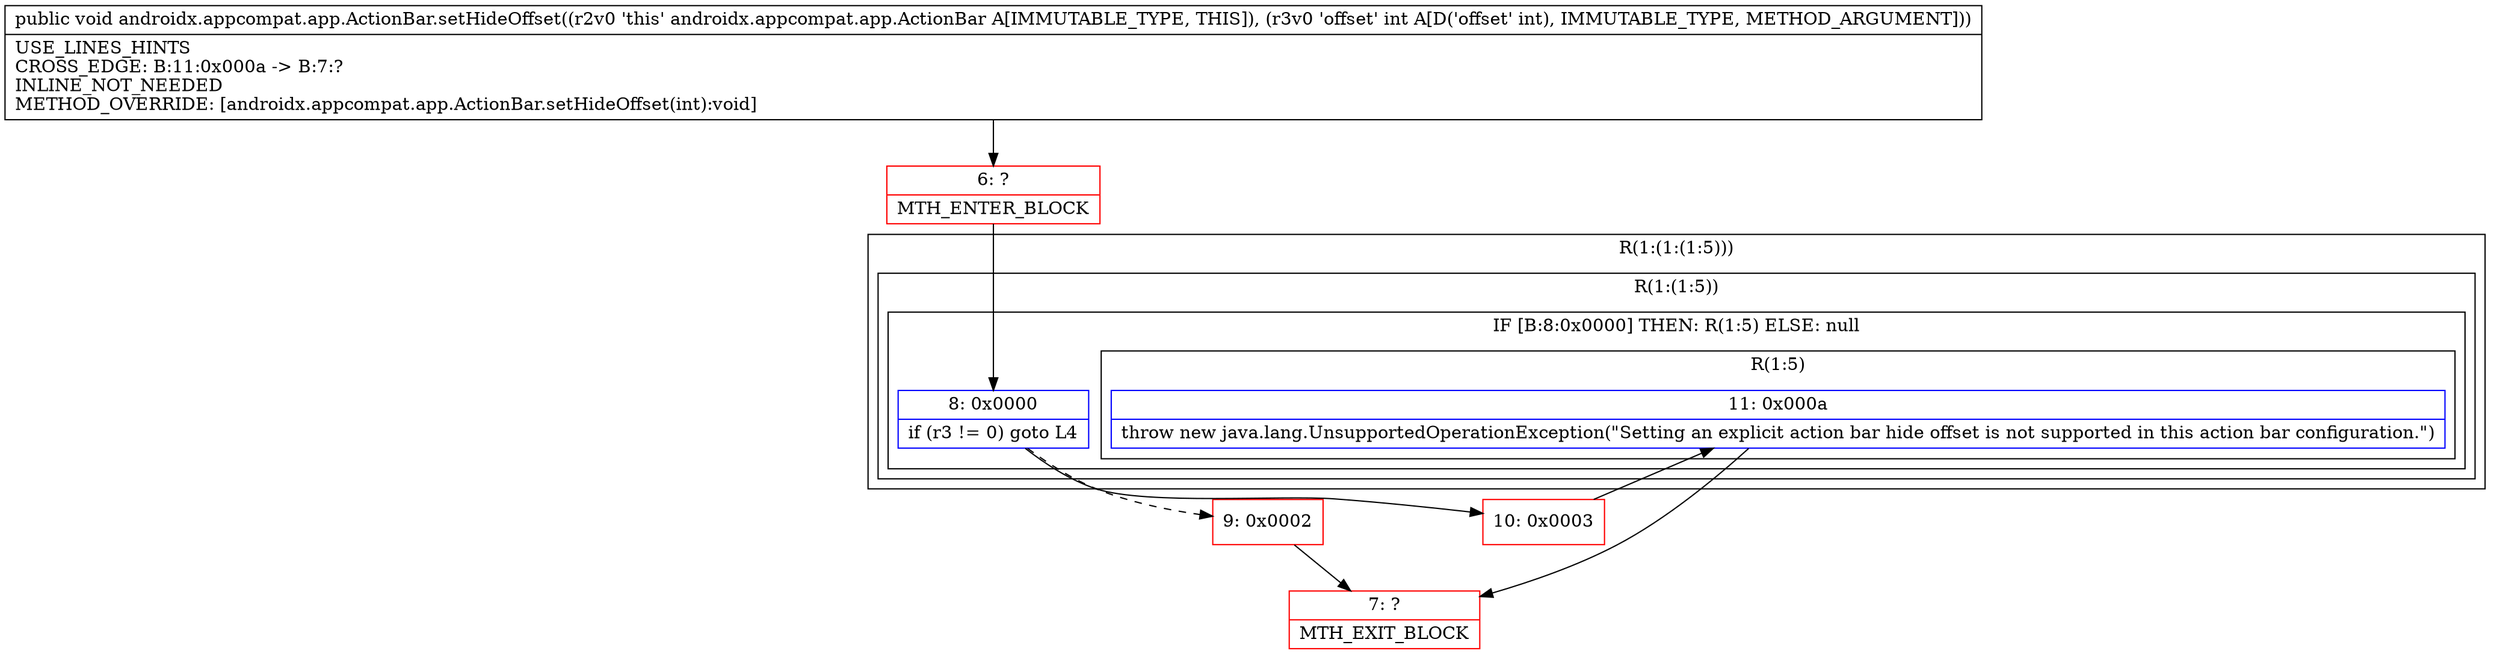 digraph "CFG forandroidx.appcompat.app.ActionBar.setHideOffset(I)V" {
subgraph cluster_Region_1829767092 {
label = "R(1:(1:(1:5)))";
node [shape=record,color=blue];
subgraph cluster_Region_1801647022 {
label = "R(1:(1:5))";
node [shape=record,color=blue];
subgraph cluster_IfRegion_1593297250 {
label = "IF [B:8:0x0000] THEN: R(1:5) ELSE: null";
node [shape=record,color=blue];
Node_8 [shape=record,label="{8\:\ 0x0000|if (r3 != 0) goto L4\l}"];
subgraph cluster_Region_871722730 {
label = "R(1:5)";
node [shape=record,color=blue];
Node_11 [shape=record,label="{11\:\ 0x000a|throw new java.lang.UnsupportedOperationException(\"Setting an explicit action bar hide offset is not supported in this action bar configuration.\")\l}"];
}
}
}
}
Node_6 [shape=record,color=red,label="{6\:\ ?|MTH_ENTER_BLOCK\l}"];
Node_9 [shape=record,color=red,label="{9\:\ 0x0002}"];
Node_7 [shape=record,color=red,label="{7\:\ ?|MTH_EXIT_BLOCK\l}"];
Node_10 [shape=record,color=red,label="{10\:\ 0x0003}"];
MethodNode[shape=record,label="{public void androidx.appcompat.app.ActionBar.setHideOffset((r2v0 'this' androidx.appcompat.app.ActionBar A[IMMUTABLE_TYPE, THIS]), (r3v0 'offset' int A[D('offset' int), IMMUTABLE_TYPE, METHOD_ARGUMENT]))  | USE_LINES_HINTS\lCROSS_EDGE: B:11:0x000a \-\> B:7:?\lINLINE_NOT_NEEDED\lMETHOD_OVERRIDE: [androidx.appcompat.app.ActionBar.setHideOffset(int):void]\l}"];
MethodNode -> Node_6;Node_8 -> Node_9[style=dashed];
Node_8 -> Node_10;
Node_11 -> Node_7;
Node_6 -> Node_8;
Node_9 -> Node_7;
Node_10 -> Node_11;
}

